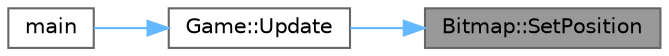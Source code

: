 digraph "Bitmap::SetPosition"
{
 // LATEX_PDF_SIZE
  bgcolor="transparent";
  edge [fontname=Helvetica,fontsize=10,labelfontname=Helvetica,labelfontsize=10];
  node [fontname=Helvetica,fontsize=10,shape=box,height=0.2,width=0.4];
  rankdir="RL";
  Node1 [label="Bitmap::SetPosition",height=0.2,width=0.4,color="gray40", fillcolor="grey60", style="filled", fontcolor="black",tooltip="Sets the position."];
  Node1 -> Node2 [dir="back",color="steelblue1",style="solid"];
  Node2 [label="Game::Update",height=0.2,width=0.4,color="grey40", fillcolor="white", style="filled",URL="$class_game.html#a1c5373c68261c54aff03e6abe40fee52",tooltip="Update Function for Game."];
  Node2 -> Node3 [dir="back",color="steelblue1",style="solid"];
  Node3 [label="main",height=0.2,width=0.4,color="grey40", fillcolor="white", style="filled",URL="$main_8cpp.html#a0ddf1224851353fc92bfbff6f499fa97",tooltip="Mains the specified argc."];
}
